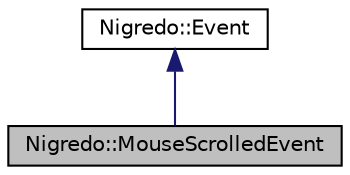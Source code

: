 digraph "Nigredo::MouseScrolledEvent"
{
  edge [fontname="Helvetica",fontsize="10",labelfontname="Helvetica",labelfontsize="10"];
  node [fontname="Helvetica",fontsize="10",shape=record];
  Node1 [label="Nigredo::MouseScrolledEvent",height=0.2,width=0.4,color="black", fillcolor="grey75", style="filled" fontcolor="black"];
  Node2 -> Node1 [dir="back",color="midnightblue",fontsize="10",style="solid",fontname="Helvetica"];
  Node2 [label="Nigredo::Event",height=0.2,width=0.4,color="black", fillcolor="white", style="filled",URL="$class_nigredo_1_1_event.html"];
}
